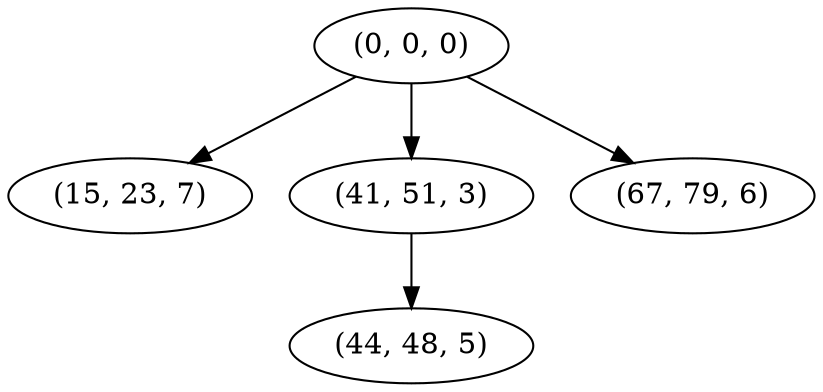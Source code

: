 digraph tree {
    "(0, 0, 0)";
    "(15, 23, 7)";
    "(41, 51, 3)";
    "(44, 48, 5)";
    "(67, 79, 6)";
    "(0, 0, 0)" -> "(15, 23, 7)";
    "(0, 0, 0)" -> "(41, 51, 3)";
    "(0, 0, 0)" -> "(67, 79, 6)";
    "(41, 51, 3)" -> "(44, 48, 5)";
}
